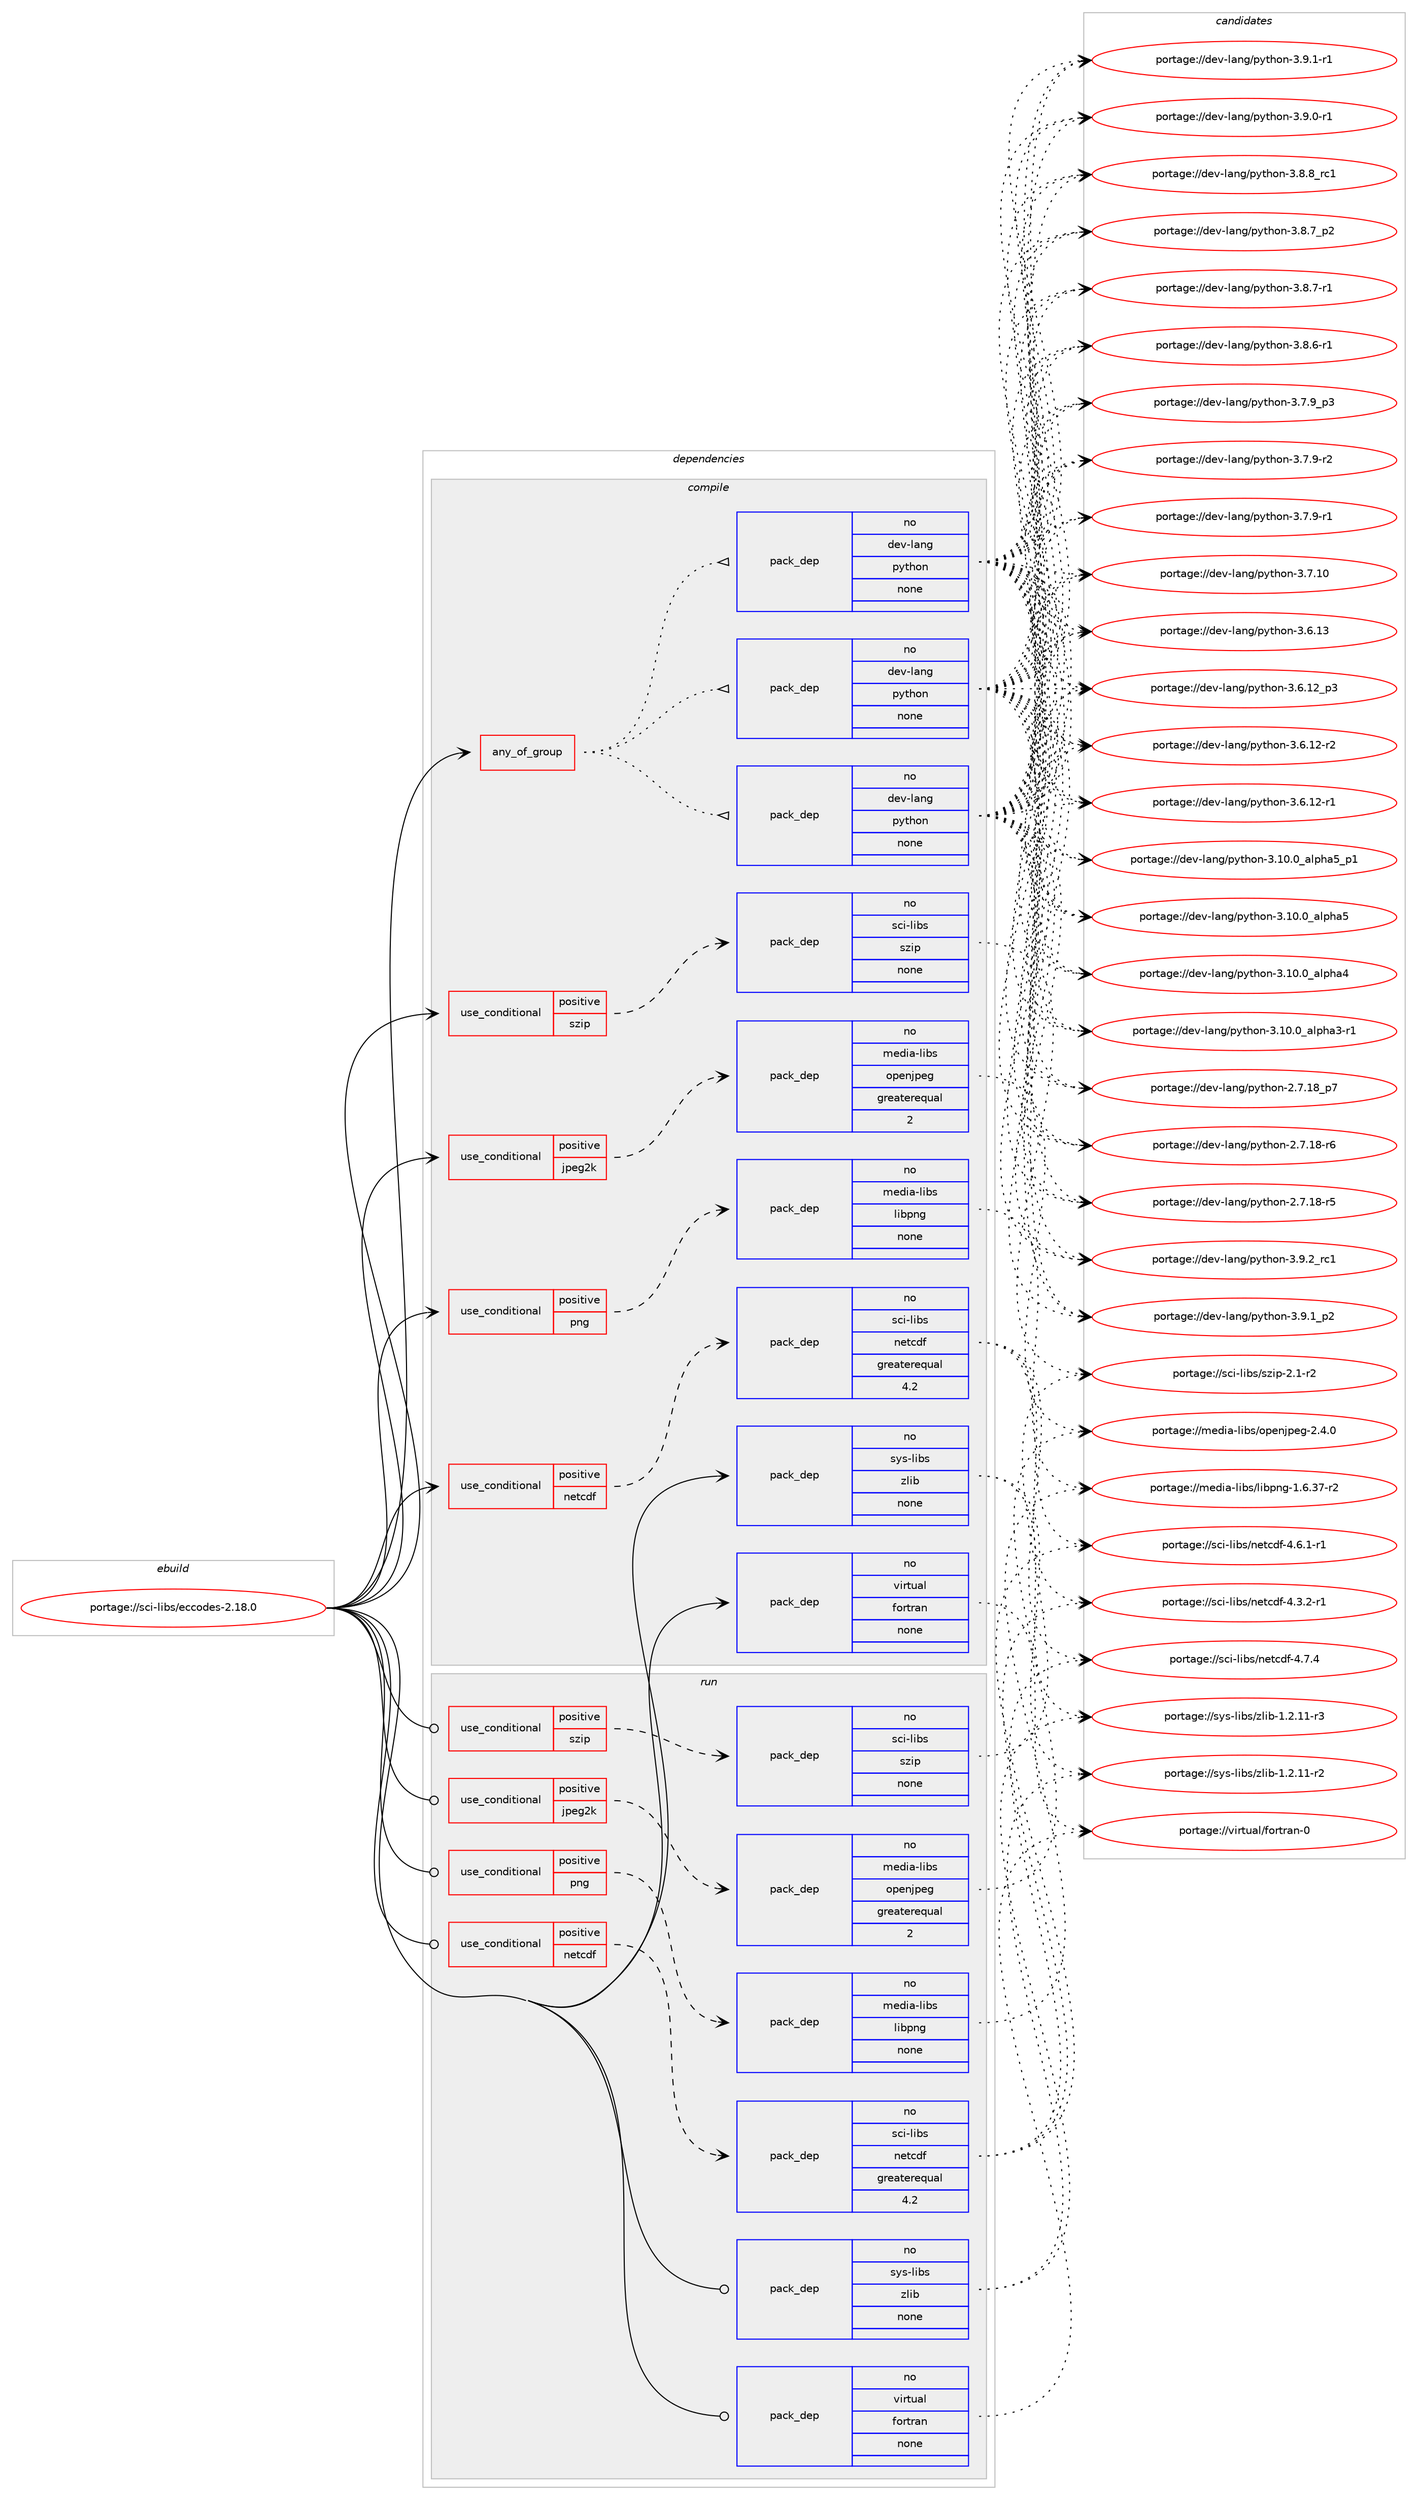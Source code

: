 digraph prolog {

# *************
# Graph options
# *************

newrank=true;
concentrate=true;
compound=true;
graph [rankdir=LR,fontname=Helvetica,fontsize=10,ranksep=1.5];#, ranksep=2.5, nodesep=0.2];
edge  [arrowhead=vee];
node  [fontname=Helvetica,fontsize=10];

# **********
# The ebuild
# **********

subgraph cluster_leftcol {
color=gray;
rank=same;
label=<<i>ebuild</i>>;
id [label="portage://sci-libs/eccodes-2.18.0", color=red, width=4, href="../sci-libs/eccodes-2.18.0.svg"];
}

# ****************
# The dependencies
# ****************

subgraph cluster_midcol {
color=gray;
label=<<i>dependencies</i>>;
subgraph cluster_compile {
fillcolor="#eeeeee";
style=filled;
label=<<i>compile</i>>;
subgraph any75 {
dependency8705 [label=<<TABLE BORDER="0" CELLBORDER="1" CELLSPACING="0" CELLPADDING="4"><TR><TD CELLPADDING="10">any_of_group</TD></TR></TABLE>>, shape=none, color=red];subgraph pack6094 {
dependency8706 [label=<<TABLE BORDER="0" CELLBORDER="1" CELLSPACING="0" CELLPADDING="4" WIDTH="220"><TR><TD ROWSPAN="6" CELLPADDING="30">pack_dep</TD></TR><TR><TD WIDTH="110">no</TD></TR><TR><TD>dev-lang</TD></TR><TR><TD>python</TD></TR><TR><TD>none</TD></TR><TR><TD></TD></TR></TABLE>>, shape=none, color=blue];
}
dependency8705:e -> dependency8706:w [weight=20,style="dotted",arrowhead="oinv"];
subgraph pack6095 {
dependency8707 [label=<<TABLE BORDER="0" CELLBORDER="1" CELLSPACING="0" CELLPADDING="4" WIDTH="220"><TR><TD ROWSPAN="6" CELLPADDING="30">pack_dep</TD></TR><TR><TD WIDTH="110">no</TD></TR><TR><TD>dev-lang</TD></TR><TR><TD>python</TD></TR><TR><TD>none</TD></TR><TR><TD></TD></TR></TABLE>>, shape=none, color=blue];
}
dependency8705:e -> dependency8707:w [weight=20,style="dotted",arrowhead="oinv"];
subgraph pack6096 {
dependency8708 [label=<<TABLE BORDER="0" CELLBORDER="1" CELLSPACING="0" CELLPADDING="4" WIDTH="220"><TR><TD ROWSPAN="6" CELLPADDING="30">pack_dep</TD></TR><TR><TD WIDTH="110">no</TD></TR><TR><TD>dev-lang</TD></TR><TR><TD>python</TD></TR><TR><TD>none</TD></TR><TR><TD></TD></TR></TABLE>>, shape=none, color=blue];
}
dependency8705:e -> dependency8708:w [weight=20,style="dotted",arrowhead="oinv"];
}
id:e -> dependency8705:w [weight=20,style="solid",arrowhead="vee"];
subgraph cond2527 {
dependency8709 [label=<<TABLE BORDER="0" CELLBORDER="1" CELLSPACING="0" CELLPADDING="4"><TR><TD ROWSPAN="3" CELLPADDING="10">use_conditional</TD></TR><TR><TD>positive</TD></TR><TR><TD>jpeg2k</TD></TR></TABLE>>, shape=none, color=red];
subgraph pack6097 {
dependency8710 [label=<<TABLE BORDER="0" CELLBORDER="1" CELLSPACING="0" CELLPADDING="4" WIDTH="220"><TR><TD ROWSPAN="6" CELLPADDING="30">pack_dep</TD></TR><TR><TD WIDTH="110">no</TD></TR><TR><TD>media-libs</TD></TR><TR><TD>openjpeg</TD></TR><TR><TD>greaterequal</TD></TR><TR><TD>2</TD></TR></TABLE>>, shape=none, color=blue];
}
dependency8709:e -> dependency8710:w [weight=20,style="dashed",arrowhead="vee"];
}
id:e -> dependency8709:w [weight=20,style="solid",arrowhead="vee"];
subgraph cond2528 {
dependency8711 [label=<<TABLE BORDER="0" CELLBORDER="1" CELLSPACING="0" CELLPADDING="4"><TR><TD ROWSPAN="3" CELLPADDING="10">use_conditional</TD></TR><TR><TD>positive</TD></TR><TR><TD>netcdf</TD></TR></TABLE>>, shape=none, color=red];
subgraph pack6098 {
dependency8712 [label=<<TABLE BORDER="0" CELLBORDER="1" CELLSPACING="0" CELLPADDING="4" WIDTH="220"><TR><TD ROWSPAN="6" CELLPADDING="30">pack_dep</TD></TR><TR><TD WIDTH="110">no</TD></TR><TR><TD>sci-libs</TD></TR><TR><TD>netcdf</TD></TR><TR><TD>greaterequal</TD></TR><TR><TD>4.2</TD></TR></TABLE>>, shape=none, color=blue];
}
dependency8711:e -> dependency8712:w [weight=20,style="dashed",arrowhead="vee"];
}
id:e -> dependency8711:w [weight=20,style="solid",arrowhead="vee"];
subgraph cond2529 {
dependency8713 [label=<<TABLE BORDER="0" CELLBORDER="1" CELLSPACING="0" CELLPADDING="4"><TR><TD ROWSPAN="3" CELLPADDING="10">use_conditional</TD></TR><TR><TD>positive</TD></TR><TR><TD>png</TD></TR></TABLE>>, shape=none, color=red];
subgraph pack6099 {
dependency8714 [label=<<TABLE BORDER="0" CELLBORDER="1" CELLSPACING="0" CELLPADDING="4" WIDTH="220"><TR><TD ROWSPAN="6" CELLPADDING="30">pack_dep</TD></TR><TR><TD WIDTH="110">no</TD></TR><TR><TD>media-libs</TD></TR><TR><TD>libpng</TD></TR><TR><TD>none</TD></TR><TR><TD></TD></TR></TABLE>>, shape=none, color=blue];
}
dependency8713:e -> dependency8714:w [weight=20,style="dashed",arrowhead="vee"];
}
id:e -> dependency8713:w [weight=20,style="solid",arrowhead="vee"];
subgraph cond2530 {
dependency8715 [label=<<TABLE BORDER="0" CELLBORDER="1" CELLSPACING="0" CELLPADDING="4"><TR><TD ROWSPAN="3" CELLPADDING="10">use_conditional</TD></TR><TR><TD>positive</TD></TR><TR><TD>szip</TD></TR></TABLE>>, shape=none, color=red];
subgraph pack6100 {
dependency8716 [label=<<TABLE BORDER="0" CELLBORDER="1" CELLSPACING="0" CELLPADDING="4" WIDTH="220"><TR><TD ROWSPAN="6" CELLPADDING="30">pack_dep</TD></TR><TR><TD WIDTH="110">no</TD></TR><TR><TD>sci-libs</TD></TR><TR><TD>szip</TD></TR><TR><TD>none</TD></TR><TR><TD></TD></TR></TABLE>>, shape=none, color=blue];
}
dependency8715:e -> dependency8716:w [weight=20,style="dashed",arrowhead="vee"];
}
id:e -> dependency8715:w [weight=20,style="solid",arrowhead="vee"];
subgraph pack6101 {
dependency8717 [label=<<TABLE BORDER="0" CELLBORDER="1" CELLSPACING="0" CELLPADDING="4" WIDTH="220"><TR><TD ROWSPAN="6" CELLPADDING="30">pack_dep</TD></TR><TR><TD WIDTH="110">no</TD></TR><TR><TD>sys-libs</TD></TR><TR><TD>zlib</TD></TR><TR><TD>none</TD></TR><TR><TD></TD></TR></TABLE>>, shape=none, color=blue];
}
id:e -> dependency8717:w [weight=20,style="solid",arrowhead="vee"];
subgraph pack6102 {
dependency8718 [label=<<TABLE BORDER="0" CELLBORDER="1" CELLSPACING="0" CELLPADDING="4" WIDTH="220"><TR><TD ROWSPAN="6" CELLPADDING="30">pack_dep</TD></TR><TR><TD WIDTH="110">no</TD></TR><TR><TD>virtual</TD></TR><TR><TD>fortran</TD></TR><TR><TD>none</TD></TR><TR><TD></TD></TR></TABLE>>, shape=none, color=blue];
}
id:e -> dependency8718:w [weight=20,style="solid",arrowhead="vee"];
}
subgraph cluster_compileandrun {
fillcolor="#eeeeee";
style=filled;
label=<<i>compile and run</i>>;
}
subgraph cluster_run {
fillcolor="#eeeeee";
style=filled;
label=<<i>run</i>>;
subgraph cond2531 {
dependency8719 [label=<<TABLE BORDER="0" CELLBORDER="1" CELLSPACING="0" CELLPADDING="4"><TR><TD ROWSPAN="3" CELLPADDING="10">use_conditional</TD></TR><TR><TD>positive</TD></TR><TR><TD>jpeg2k</TD></TR></TABLE>>, shape=none, color=red];
subgraph pack6103 {
dependency8720 [label=<<TABLE BORDER="0" CELLBORDER="1" CELLSPACING="0" CELLPADDING="4" WIDTH="220"><TR><TD ROWSPAN="6" CELLPADDING="30">pack_dep</TD></TR><TR><TD WIDTH="110">no</TD></TR><TR><TD>media-libs</TD></TR><TR><TD>openjpeg</TD></TR><TR><TD>greaterequal</TD></TR><TR><TD>2</TD></TR></TABLE>>, shape=none, color=blue];
}
dependency8719:e -> dependency8720:w [weight=20,style="dashed",arrowhead="vee"];
}
id:e -> dependency8719:w [weight=20,style="solid",arrowhead="odot"];
subgraph cond2532 {
dependency8721 [label=<<TABLE BORDER="0" CELLBORDER="1" CELLSPACING="0" CELLPADDING="4"><TR><TD ROWSPAN="3" CELLPADDING="10">use_conditional</TD></TR><TR><TD>positive</TD></TR><TR><TD>netcdf</TD></TR></TABLE>>, shape=none, color=red];
subgraph pack6104 {
dependency8722 [label=<<TABLE BORDER="0" CELLBORDER="1" CELLSPACING="0" CELLPADDING="4" WIDTH="220"><TR><TD ROWSPAN="6" CELLPADDING="30">pack_dep</TD></TR><TR><TD WIDTH="110">no</TD></TR><TR><TD>sci-libs</TD></TR><TR><TD>netcdf</TD></TR><TR><TD>greaterequal</TD></TR><TR><TD>4.2</TD></TR></TABLE>>, shape=none, color=blue];
}
dependency8721:e -> dependency8722:w [weight=20,style="dashed",arrowhead="vee"];
}
id:e -> dependency8721:w [weight=20,style="solid",arrowhead="odot"];
subgraph cond2533 {
dependency8723 [label=<<TABLE BORDER="0" CELLBORDER="1" CELLSPACING="0" CELLPADDING="4"><TR><TD ROWSPAN="3" CELLPADDING="10">use_conditional</TD></TR><TR><TD>positive</TD></TR><TR><TD>png</TD></TR></TABLE>>, shape=none, color=red];
subgraph pack6105 {
dependency8724 [label=<<TABLE BORDER="0" CELLBORDER="1" CELLSPACING="0" CELLPADDING="4" WIDTH="220"><TR><TD ROWSPAN="6" CELLPADDING="30">pack_dep</TD></TR><TR><TD WIDTH="110">no</TD></TR><TR><TD>media-libs</TD></TR><TR><TD>libpng</TD></TR><TR><TD>none</TD></TR><TR><TD></TD></TR></TABLE>>, shape=none, color=blue];
}
dependency8723:e -> dependency8724:w [weight=20,style="dashed",arrowhead="vee"];
}
id:e -> dependency8723:w [weight=20,style="solid",arrowhead="odot"];
subgraph cond2534 {
dependency8725 [label=<<TABLE BORDER="0" CELLBORDER="1" CELLSPACING="0" CELLPADDING="4"><TR><TD ROWSPAN="3" CELLPADDING="10">use_conditional</TD></TR><TR><TD>positive</TD></TR><TR><TD>szip</TD></TR></TABLE>>, shape=none, color=red];
subgraph pack6106 {
dependency8726 [label=<<TABLE BORDER="0" CELLBORDER="1" CELLSPACING="0" CELLPADDING="4" WIDTH="220"><TR><TD ROWSPAN="6" CELLPADDING="30">pack_dep</TD></TR><TR><TD WIDTH="110">no</TD></TR><TR><TD>sci-libs</TD></TR><TR><TD>szip</TD></TR><TR><TD>none</TD></TR><TR><TD></TD></TR></TABLE>>, shape=none, color=blue];
}
dependency8725:e -> dependency8726:w [weight=20,style="dashed",arrowhead="vee"];
}
id:e -> dependency8725:w [weight=20,style="solid",arrowhead="odot"];
subgraph pack6107 {
dependency8727 [label=<<TABLE BORDER="0" CELLBORDER="1" CELLSPACING="0" CELLPADDING="4" WIDTH="220"><TR><TD ROWSPAN="6" CELLPADDING="30">pack_dep</TD></TR><TR><TD WIDTH="110">no</TD></TR><TR><TD>sys-libs</TD></TR><TR><TD>zlib</TD></TR><TR><TD>none</TD></TR><TR><TD></TD></TR></TABLE>>, shape=none, color=blue];
}
id:e -> dependency8727:w [weight=20,style="solid",arrowhead="odot"];
subgraph pack6108 {
dependency8728 [label=<<TABLE BORDER="0" CELLBORDER="1" CELLSPACING="0" CELLPADDING="4" WIDTH="220"><TR><TD ROWSPAN="6" CELLPADDING="30">pack_dep</TD></TR><TR><TD WIDTH="110">no</TD></TR><TR><TD>virtual</TD></TR><TR><TD>fortran</TD></TR><TR><TD>none</TD></TR><TR><TD></TD></TR></TABLE>>, shape=none, color=blue];
}
id:e -> dependency8728:w [weight=20,style="solid",arrowhead="odot"];
}
}

# **************
# The candidates
# **************

subgraph cluster_choices {
rank=same;
color=gray;
label=<<i>candidates</i>>;

subgraph choice6094 {
color=black;
nodesep=1;
choice100101118451089711010347112121116104111110455146574650951149949 [label="portage://dev-lang/python-3.9.2_rc1", color=red, width=4,href="../dev-lang/python-3.9.2_rc1.svg"];
choice1001011184510897110103471121211161041111104551465746499511250 [label="portage://dev-lang/python-3.9.1_p2", color=red, width=4,href="../dev-lang/python-3.9.1_p2.svg"];
choice1001011184510897110103471121211161041111104551465746494511449 [label="portage://dev-lang/python-3.9.1-r1", color=red, width=4,href="../dev-lang/python-3.9.1-r1.svg"];
choice1001011184510897110103471121211161041111104551465746484511449 [label="portage://dev-lang/python-3.9.0-r1", color=red, width=4,href="../dev-lang/python-3.9.0-r1.svg"];
choice100101118451089711010347112121116104111110455146564656951149949 [label="portage://dev-lang/python-3.8.8_rc1", color=red, width=4,href="../dev-lang/python-3.8.8_rc1.svg"];
choice1001011184510897110103471121211161041111104551465646559511250 [label="portage://dev-lang/python-3.8.7_p2", color=red, width=4,href="../dev-lang/python-3.8.7_p2.svg"];
choice1001011184510897110103471121211161041111104551465646554511449 [label="portage://dev-lang/python-3.8.7-r1", color=red, width=4,href="../dev-lang/python-3.8.7-r1.svg"];
choice1001011184510897110103471121211161041111104551465646544511449 [label="portage://dev-lang/python-3.8.6-r1", color=red, width=4,href="../dev-lang/python-3.8.6-r1.svg"];
choice1001011184510897110103471121211161041111104551465546579511251 [label="portage://dev-lang/python-3.7.9_p3", color=red, width=4,href="../dev-lang/python-3.7.9_p3.svg"];
choice1001011184510897110103471121211161041111104551465546574511450 [label="portage://dev-lang/python-3.7.9-r2", color=red, width=4,href="../dev-lang/python-3.7.9-r2.svg"];
choice1001011184510897110103471121211161041111104551465546574511449 [label="portage://dev-lang/python-3.7.9-r1", color=red, width=4,href="../dev-lang/python-3.7.9-r1.svg"];
choice10010111845108971101034711212111610411111045514655464948 [label="portage://dev-lang/python-3.7.10", color=red, width=4,href="../dev-lang/python-3.7.10.svg"];
choice10010111845108971101034711212111610411111045514654464951 [label="portage://dev-lang/python-3.6.13", color=red, width=4,href="../dev-lang/python-3.6.13.svg"];
choice100101118451089711010347112121116104111110455146544649509511251 [label="portage://dev-lang/python-3.6.12_p3", color=red, width=4,href="../dev-lang/python-3.6.12_p3.svg"];
choice100101118451089711010347112121116104111110455146544649504511450 [label="portage://dev-lang/python-3.6.12-r2", color=red, width=4,href="../dev-lang/python-3.6.12-r2.svg"];
choice100101118451089711010347112121116104111110455146544649504511449 [label="portage://dev-lang/python-3.6.12-r1", color=red, width=4,href="../dev-lang/python-3.6.12-r1.svg"];
choice10010111845108971101034711212111610411111045514649484648959710811210497539511249 [label="portage://dev-lang/python-3.10.0_alpha5_p1", color=red, width=4,href="../dev-lang/python-3.10.0_alpha5_p1.svg"];
choice1001011184510897110103471121211161041111104551464948464895971081121049753 [label="portage://dev-lang/python-3.10.0_alpha5", color=red, width=4,href="../dev-lang/python-3.10.0_alpha5.svg"];
choice1001011184510897110103471121211161041111104551464948464895971081121049752 [label="portage://dev-lang/python-3.10.0_alpha4", color=red, width=4,href="../dev-lang/python-3.10.0_alpha4.svg"];
choice10010111845108971101034711212111610411111045514649484648959710811210497514511449 [label="portage://dev-lang/python-3.10.0_alpha3-r1", color=red, width=4,href="../dev-lang/python-3.10.0_alpha3-r1.svg"];
choice100101118451089711010347112121116104111110455046554649569511255 [label="portage://dev-lang/python-2.7.18_p7", color=red, width=4,href="../dev-lang/python-2.7.18_p7.svg"];
choice100101118451089711010347112121116104111110455046554649564511454 [label="portage://dev-lang/python-2.7.18-r6", color=red, width=4,href="../dev-lang/python-2.7.18-r6.svg"];
choice100101118451089711010347112121116104111110455046554649564511453 [label="portage://dev-lang/python-2.7.18-r5", color=red, width=4,href="../dev-lang/python-2.7.18-r5.svg"];
dependency8706:e -> choice100101118451089711010347112121116104111110455146574650951149949:w [style=dotted,weight="100"];
dependency8706:e -> choice1001011184510897110103471121211161041111104551465746499511250:w [style=dotted,weight="100"];
dependency8706:e -> choice1001011184510897110103471121211161041111104551465746494511449:w [style=dotted,weight="100"];
dependency8706:e -> choice1001011184510897110103471121211161041111104551465746484511449:w [style=dotted,weight="100"];
dependency8706:e -> choice100101118451089711010347112121116104111110455146564656951149949:w [style=dotted,weight="100"];
dependency8706:e -> choice1001011184510897110103471121211161041111104551465646559511250:w [style=dotted,weight="100"];
dependency8706:e -> choice1001011184510897110103471121211161041111104551465646554511449:w [style=dotted,weight="100"];
dependency8706:e -> choice1001011184510897110103471121211161041111104551465646544511449:w [style=dotted,weight="100"];
dependency8706:e -> choice1001011184510897110103471121211161041111104551465546579511251:w [style=dotted,weight="100"];
dependency8706:e -> choice1001011184510897110103471121211161041111104551465546574511450:w [style=dotted,weight="100"];
dependency8706:e -> choice1001011184510897110103471121211161041111104551465546574511449:w [style=dotted,weight="100"];
dependency8706:e -> choice10010111845108971101034711212111610411111045514655464948:w [style=dotted,weight="100"];
dependency8706:e -> choice10010111845108971101034711212111610411111045514654464951:w [style=dotted,weight="100"];
dependency8706:e -> choice100101118451089711010347112121116104111110455146544649509511251:w [style=dotted,weight="100"];
dependency8706:e -> choice100101118451089711010347112121116104111110455146544649504511450:w [style=dotted,weight="100"];
dependency8706:e -> choice100101118451089711010347112121116104111110455146544649504511449:w [style=dotted,weight="100"];
dependency8706:e -> choice10010111845108971101034711212111610411111045514649484648959710811210497539511249:w [style=dotted,weight="100"];
dependency8706:e -> choice1001011184510897110103471121211161041111104551464948464895971081121049753:w [style=dotted,weight="100"];
dependency8706:e -> choice1001011184510897110103471121211161041111104551464948464895971081121049752:w [style=dotted,weight="100"];
dependency8706:e -> choice10010111845108971101034711212111610411111045514649484648959710811210497514511449:w [style=dotted,weight="100"];
dependency8706:e -> choice100101118451089711010347112121116104111110455046554649569511255:w [style=dotted,weight="100"];
dependency8706:e -> choice100101118451089711010347112121116104111110455046554649564511454:w [style=dotted,weight="100"];
dependency8706:e -> choice100101118451089711010347112121116104111110455046554649564511453:w [style=dotted,weight="100"];
}
subgraph choice6095 {
color=black;
nodesep=1;
choice100101118451089711010347112121116104111110455146574650951149949 [label="portage://dev-lang/python-3.9.2_rc1", color=red, width=4,href="../dev-lang/python-3.9.2_rc1.svg"];
choice1001011184510897110103471121211161041111104551465746499511250 [label="portage://dev-lang/python-3.9.1_p2", color=red, width=4,href="../dev-lang/python-3.9.1_p2.svg"];
choice1001011184510897110103471121211161041111104551465746494511449 [label="portage://dev-lang/python-3.9.1-r1", color=red, width=4,href="../dev-lang/python-3.9.1-r1.svg"];
choice1001011184510897110103471121211161041111104551465746484511449 [label="portage://dev-lang/python-3.9.0-r1", color=red, width=4,href="../dev-lang/python-3.9.0-r1.svg"];
choice100101118451089711010347112121116104111110455146564656951149949 [label="portage://dev-lang/python-3.8.8_rc1", color=red, width=4,href="../dev-lang/python-3.8.8_rc1.svg"];
choice1001011184510897110103471121211161041111104551465646559511250 [label="portage://dev-lang/python-3.8.7_p2", color=red, width=4,href="../dev-lang/python-3.8.7_p2.svg"];
choice1001011184510897110103471121211161041111104551465646554511449 [label="portage://dev-lang/python-3.8.7-r1", color=red, width=4,href="../dev-lang/python-3.8.7-r1.svg"];
choice1001011184510897110103471121211161041111104551465646544511449 [label="portage://dev-lang/python-3.8.6-r1", color=red, width=4,href="../dev-lang/python-3.8.6-r1.svg"];
choice1001011184510897110103471121211161041111104551465546579511251 [label="portage://dev-lang/python-3.7.9_p3", color=red, width=4,href="../dev-lang/python-3.7.9_p3.svg"];
choice1001011184510897110103471121211161041111104551465546574511450 [label="portage://dev-lang/python-3.7.9-r2", color=red, width=4,href="../dev-lang/python-3.7.9-r2.svg"];
choice1001011184510897110103471121211161041111104551465546574511449 [label="portage://dev-lang/python-3.7.9-r1", color=red, width=4,href="../dev-lang/python-3.7.9-r1.svg"];
choice10010111845108971101034711212111610411111045514655464948 [label="portage://dev-lang/python-3.7.10", color=red, width=4,href="../dev-lang/python-3.7.10.svg"];
choice10010111845108971101034711212111610411111045514654464951 [label="portage://dev-lang/python-3.6.13", color=red, width=4,href="../dev-lang/python-3.6.13.svg"];
choice100101118451089711010347112121116104111110455146544649509511251 [label="portage://dev-lang/python-3.6.12_p3", color=red, width=4,href="../dev-lang/python-3.6.12_p3.svg"];
choice100101118451089711010347112121116104111110455146544649504511450 [label="portage://dev-lang/python-3.6.12-r2", color=red, width=4,href="../dev-lang/python-3.6.12-r2.svg"];
choice100101118451089711010347112121116104111110455146544649504511449 [label="portage://dev-lang/python-3.6.12-r1", color=red, width=4,href="../dev-lang/python-3.6.12-r1.svg"];
choice10010111845108971101034711212111610411111045514649484648959710811210497539511249 [label="portage://dev-lang/python-3.10.0_alpha5_p1", color=red, width=4,href="../dev-lang/python-3.10.0_alpha5_p1.svg"];
choice1001011184510897110103471121211161041111104551464948464895971081121049753 [label="portage://dev-lang/python-3.10.0_alpha5", color=red, width=4,href="../dev-lang/python-3.10.0_alpha5.svg"];
choice1001011184510897110103471121211161041111104551464948464895971081121049752 [label="portage://dev-lang/python-3.10.0_alpha4", color=red, width=4,href="../dev-lang/python-3.10.0_alpha4.svg"];
choice10010111845108971101034711212111610411111045514649484648959710811210497514511449 [label="portage://dev-lang/python-3.10.0_alpha3-r1", color=red, width=4,href="../dev-lang/python-3.10.0_alpha3-r1.svg"];
choice100101118451089711010347112121116104111110455046554649569511255 [label="portage://dev-lang/python-2.7.18_p7", color=red, width=4,href="../dev-lang/python-2.7.18_p7.svg"];
choice100101118451089711010347112121116104111110455046554649564511454 [label="portage://dev-lang/python-2.7.18-r6", color=red, width=4,href="../dev-lang/python-2.7.18-r6.svg"];
choice100101118451089711010347112121116104111110455046554649564511453 [label="portage://dev-lang/python-2.7.18-r5", color=red, width=4,href="../dev-lang/python-2.7.18-r5.svg"];
dependency8707:e -> choice100101118451089711010347112121116104111110455146574650951149949:w [style=dotted,weight="100"];
dependency8707:e -> choice1001011184510897110103471121211161041111104551465746499511250:w [style=dotted,weight="100"];
dependency8707:e -> choice1001011184510897110103471121211161041111104551465746494511449:w [style=dotted,weight="100"];
dependency8707:e -> choice1001011184510897110103471121211161041111104551465746484511449:w [style=dotted,weight="100"];
dependency8707:e -> choice100101118451089711010347112121116104111110455146564656951149949:w [style=dotted,weight="100"];
dependency8707:e -> choice1001011184510897110103471121211161041111104551465646559511250:w [style=dotted,weight="100"];
dependency8707:e -> choice1001011184510897110103471121211161041111104551465646554511449:w [style=dotted,weight="100"];
dependency8707:e -> choice1001011184510897110103471121211161041111104551465646544511449:w [style=dotted,weight="100"];
dependency8707:e -> choice1001011184510897110103471121211161041111104551465546579511251:w [style=dotted,weight="100"];
dependency8707:e -> choice1001011184510897110103471121211161041111104551465546574511450:w [style=dotted,weight="100"];
dependency8707:e -> choice1001011184510897110103471121211161041111104551465546574511449:w [style=dotted,weight="100"];
dependency8707:e -> choice10010111845108971101034711212111610411111045514655464948:w [style=dotted,weight="100"];
dependency8707:e -> choice10010111845108971101034711212111610411111045514654464951:w [style=dotted,weight="100"];
dependency8707:e -> choice100101118451089711010347112121116104111110455146544649509511251:w [style=dotted,weight="100"];
dependency8707:e -> choice100101118451089711010347112121116104111110455146544649504511450:w [style=dotted,weight="100"];
dependency8707:e -> choice100101118451089711010347112121116104111110455146544649504511449:w [style=dotted,weight="100"];
dependency8707:e -> choice10010111845108971101034711212111610411111045514649484648959710811210497539511249:w [style=dotted,weight="100"];
dependency8707:e -> choice1001011184510897110103471121211161041111104551464948464895971081121049753:w [style=dotted,weight="100"];
dependency8707:e -> choice1001011184510897110103471121211161041111104551464948464895971081121049752:w [style=dotted,weight="100"];
dependency8707:e -> choice10010111845108971101034711212111610411111045514649484648959710811210497514511449:w [style=dotted,weight="100"];
dependency8707:e -> choice100101118451089711010347112121116104111110455046554649569511255:w [style=dotted,weight="100"];
dependency8707:e -> choice100101118451089711010347112121116104111110455046554649564511454:w [style=dotted,weight="100"];
dependency8707:e -> choice100101118451089711010347112121116104111110455046554649564511453:w [style=dotted,weight="100"];
}
subgraph choice6096 {
color=black;
nodesep=1;
choice100101118451089711010347112121116104111110455146574650951149949 [label="portage://dev-lang/python-3.9.2_rc1", color=red, width=4,href="../dev-lang/python-3.9.2_rc1.svg"];
choice1001011184510897110103471121211161041111104551465746499511250 [label="portage://dev-lang/python-3.9.1_p2", color=red, width=4,href="../dev-lang/python-3.9.1_p2.svg"];
choice1001011184510897110103471121211161041111104551465746494511449 [label="portage://dev-lang/python-3.9.1-r1", color=red, width=4,href="../dev-lang/python-3.9.1-r1.svg"];
choice1001011184510897110103471121211161041111104551465746484511449 [label="portage://dev-lang/python-3.9.0-r1", color=red, width=4,href="../dev-lang/python-3.9.0-r1.svg"];
choice100101118451089711010347112121116104111110455146564656951149949 [label="portage://dev-lang/python-3.8.8_rc1", color=red, width=4,href="../dev-lang/python-3.8.8_rc1.svg"];
choice1001011184510897110103471121211161041111104551465646559511250 [label="portage://dev-lang/python-3.8.7_p2", color=red, width=4,href="../dev-lang/python-3.8.7_p2.svg"];
choice1001011184510897110103471121211161041111104551465646554511449 [label="portage://dev-lang/python-3.8.7-r1", color=red, width=4,href="../dev-lang/python-3.8.7-r1.svg"];
choice1001011184510897110103471121211161041111104551465646544511449 [label="portage://dev-lang/python-3.8.6-r1", color=red, width=4,href="../dev-lang/python-3.8.6-r1.svg"];
choice1001011184510897110103471121211161041111104551465546579511251 [label="portage://dev-lang/python-3.7.9_p3", color=red, width=4,href="../dev-lang/python-3.7.9_p3.svg"];
choice1001011184510897110103471121211161041111104551465546574511450 [label="portage://dev-lang/python-3.7.9-r2", color=red, width=4,href="../dev-lang/python-3.7.9-r2.svg"];
choice1001011184510897110103471121211161041111104551465546574511449 [label="portage://dev-lang/python-3.7.9-r1", color=red, width=4,href="../dev-lang/python-3.7.9-r1.svg"];
choice10010111845108971101034711212111610411111045514655464948 [label="portage://dev-lang/python-3.7.10", color=red, width=4,href="../dev-lang/python-3.7.10.svg"];
choice10010111845108971101034711212111610411111045514654464951 [label="portage://dev-lang/python-3.6.13", color=red, width=4,href="../dev-lang/python-3.6.13.svg"];
choice100101118451089711010347112121116104111110455146544649509511251 [label="portage://dev-lang/python-3.6.12_p3", color=red, width=4,href="../dev-lang/python-3.6.12_p3.svg"];
choice100101118451089711010347112121116104111110455146544649504511450 [label="portage://dev-lang/python-3.6.12-r2", color=red, width=4,href="../dev-lang/python-3.6.12-r2.svg"];
choice100101118451089711010347112121116104111110455146544649504511449 [label="portage://dev-lang/python-3.6.12-r1", color=red, width=4,href="../dev-lang/python-3.6.12-r1.svg"];
choice10010111845108971101034711212111610411111045514649484648959710811210497539511249 [label="portage://dev-lang/python-3.10.0_alpha5_p1", color=red, width=4,href="../dev-lang/python-3.10.0_alpha5_p1.svg"];
choice1001011184510897110103471121211161041111104551464948464895971081121049753 [label="portage://dev-lang/python-3.10.0_alpha5", color=red, width=4,href="../dev-lang/python-3.10.0_alpha5.svg"];
choice1001011184510897110103471121211161041111104551464948464895971081121049752 [label="portage://dev-lang/python-3.10.0_alpha4", color=red, width=4,href="../dev-lang/python-3.10.0_alpha4.svg"];
choice10010111845108971101034711212111610411111045514649484648959710811210497514511449 [label="portage://dev-lang/python-3.10.0_alpha3-r1", color=red, width=4,href="../dev-lang/python-3.10.0_alpha3-r1.svg"];
choice100101118451089711010347112121116104111110455046554649569511255 [label="portage://dev-lang/python-2.7.18_p7", color=red, width=4,href="../dev-lang/python-2.7.18_p7.svg"];
choice100101118451089711010347112121116104111110455046554649564511454 [label="portage://dev-lang/python-2.7.18-r6", color=red, width=4,href="../dev-lang/python-2.7.18-r6.svg"];
choice100101118451089711010347112121116104111110455046554649564511453 [label="portage://dev-lang/python-2.7.18-r5", color=red, width=4,href="../dev-lang/python-2.7.18-r5.svg"];
dependency8708:e -> choice100101118451089711010347112121116104111110455146574650951149949:w [style=dotted,weight="100"];
dependency8708:e -> choice1001011184510897110103471121211161041111104551465746499511250:w [style=dotted,weight="100"];
dependency8708:e -> choice1001011184510897110103471121211161041111104551465746494511449:w [style=dotted,weight="100"];
dependency8708:e -> choice1001011184510897110103471121211161041111104551465746484511449:w [style=dotted,weight="100"];
dependency8708:e -> choice100101118451089711010347112121116104111110455146564656951149949:w [style=dotted,weight="100"];
dependency8708:e -> choice1001011184510897110103471121211161041111104551465646559511250:w [style=dotted,weight="100"];
dependency8708:e -> choice1001011184510897110103471121211161041111104551465646554511449:w [style=dotted,weight="100"];
dependency8708:e -> choice1001011184510897110103471121211161041111104551465646544511449:w [style=dotted,weight="100"];
dependency8708:e -> choice1001011184510897110103471121211161041111104551465546579511251:w [style=dotted,weight="100"];
dependency8708:e -> choice1001011184510897110103471121211161041111104551465546574511450:w [style=dotted,weight="100"];
dependency8708:e -> choice1001011184510897110103471121211161041111104551465546574511449:w [style=dotted,weight="100"];
dependency8708:e -> choice10010111845108971101034711212111610411111045514655464948:w [style=dotted,weight="100"];
dependency8708:e -> choice10010111845108971101034711212111610411111045514654464951:w [style=dotted,weight="100"];
dependency8708:e -> choice100101118451089711010347112121116104111110455146544649509511251:w [style=dotted,weight="100"];
dependency8708:e -> choice100101118451089711010347112121116104111110455146544649504511450:w [style=dotted,weight="100"];
dependency8708:e -> choice100101118451089711010347112121116104111110455146544649504511449:w [style=dotted,weight="100"];
dependency8708:e -> choice10010111845108971101034711212111610411111045514649484648959710811210497539511249:w [style=dotted,weight="100"];
dependency8708:e -> choice1001011184510897110103471121211161041111104551464948464895971081121049753:w [style=dotted,weight="100"];
dependency8708:e -> choice1001011184510897110103471121211161041111104551464948464895971081121049752:w [style=dotted,weight="100"];
dependency8708:e -> choice10010111845108971101034711212111610411111045514649484648959710811210497514511449:w [style=dotted,weight="100"];
dependency8708:e -> choice100101118451089711010347112121116104111110455046554649569511255:w [style=dotted,weight="100"];
dependency8708:e -> choice100101118451089711010347112121116104111110455046554649564511454:w [style=dotted,weight="100"];
dependency8708:e -> choice100101118451089711010347112121116104111110455046554649564511453:w [style=dotted,weight="100"];
}
subgraph choice6097 {
color=black;
nodesep=1;
choice10910110010597451081059811547111112101110106112101103455046524648 [label="portage://media-libs/openjpeg-2.4.0", color=red, width=4,href="../media-libs/openjpeg-2.4.0.svg"];
dependency8710:e -> choice10910110010597451081059811547111112101110106112101103455046524648:w [style=dotted,weight="100"];
}
subgraph choice6098 {
color=black;
nodesep=1;
choice1159910545108105981154711010111699100102455246554652 [label="portage://sci-libs/netcdf-4.7.4", color=red, width=4,href="../sci-libs/netcdf-4.7.4.svg"];
choice11599105451081059811547110101116991001024552465446494511449 [label="portage://sci-libs/netcdf-4.6.1-r1", color=red, width=4,href="../sci-libs/netcdf-4.6.1-r1.svg"];
choice11599105451081059811547110101116991001024552465146504511449 [label="portage://sci-libs/netcdf-4.3.2-r1", color=red, width=4,href="../sci-libs/netcdf-4.3.2-r1.svg"];
dependency8712:e -> choice1159910545108105981154711010111699100102455246554652:w [style=dotted,weight="100"];
dependency8712:e -> choice11599105451081059811547110101116991001024552465446494511449:w [style=dotted,weight="100"];
dependency8712:e -> choice11599105451081059811547110101116991001024552465146504511449:w [style=dotted,weight="100"];
}
subgraph choice6099 {
color=black;
nodesep=1;
choice1091011001059745108105981154710810598112110103454946544651554511450 [label="portage://media-libs/libpng-1.6.37-r2", color=red, width=4,href="../media-libs/libpng-1.6.37-r2.svg"];
dependency8714:e -> choice1091011001059745108105981154710810598112110103454946544651554511450:w [style=dotted,weight="100"];
}
subgraph choice6100 {
color=black;
nodesep=1;
choice11599105451081059811547115122105112455046494511450 [label="portage://sci-libs/szip-2.1-r2", color=red, width=4,href="../sci-libs/szip-2.1-r2.svg"];
dependency8716:e -> choice11599105451081059811547115122105112455046494511450:w [style=dotted,weight="100"];
}
subgraph choice6101 {
color=black;
nodesep=1;
choice11512111545108105981154712210810598454946504649494511451 [label="portage://sys-libs/zlib-1.2.11-r3", color=red, width=4,href="../sys-libs/zlib-1.2.11-r3.svg"];
choice11512111545108105981154712210810598454946504649494511450 [label="portage://sys-libs/zlib-1.2.11-r2", color=red, width=4,href="../sys-libs/zlib-1.2.11-r2.svg"];
dependency8717:e -> choice11512111545108105981154712210810598454946504649494511451:w [style=dotted,weight="100"];
dependency8717:e -> choice11512111545108105981154712210810598454946504649494511450:w [style=dotted,weight="100"];
}
subgraph choice6102 {
color=black;
nodesep=1;
choice1181051141161179710847102111114116114971104548 [label="portage://virtual/fortran-0", color=red, width=4,href="../virtual/fortran-0.svg"];
dependency8718:e -> choice1181051141161179710847102111114116114971104548:w [style=dotted,weight="100"];
}
subgraph choice6103 {
color=black;
nodesep=1;
choice10910110010597451081059811547111112101110106112101103455046524648 [label="portage://media-libs/openjpeg-2.4.0", color=red, width=4,href="../media-libs/openjpeg-2.4.0.svg"];
dependency8720:e -> choice10910110010597451081059811547111112101110106112101103455046524648:w [style=dotted,weight="100"];
}
subgraph choice6104 {
color=black;
nodesep=1;
choice1159910545108105981154711010111699100102455246554652 [label="portage://sci-libs/netcdf-4.7.4", color=red, width=4,href="../sci-libs/netcdf-4.7.4.svg"];
choice11599105451081059811547110101116991001024552465446494511449 [label="portage://sci-libs/netcdf-4.6.1-r1", color=red, width=4,href="../sci-libs/netcdf-4.6.1-r1.svg"];
choice11599105451081059811547110101116991001024552465146504511449 [label="portage://sci-libs/netcdf-4.3.2-r1", color=red, width=4,href="../sci-libs/netcdf-4.3.2-r1.svg"];
dependency8722:e -> choice1159910545108105981154711010111699100102455246554652:w [style=dotted,weight="100"];
dependency8722:e -> choice11599105451081059811547110101116991001024552465446494511449:w [style=dotted,weight="100"];
dependency8722:e -> choice11599105451081059811547110101116991001024552465146504511449:w [style=dotted,weight="100"];
}
subgraph choice6105 {
color=black;
nodesep=1;
choice1091011001059745108105981154710810598112110103454946544651554511450 [label="portage://media-libs/libpng-1.6.37-r2", color=red, width=4,href="../media-libs/libpng-1.6.37-r2.svg"];
dependency8724:e -> choice1091011001059745108105981154710810598112110103454946544651554511450:w [style=dotted,weight="100"];
}
subgraph choice6106 {
color=black;
nodesep=1;
choice11599105451081059811547115122105112455046494511450 [label="portage://sci-libs/szip-2.1-r2", color=red, width=4,href="../sci-libs/szip-2.1-r2.svg"];
dependency8726:e -> choice11599105451081059811547115122105112455046494511450:w [style=dotted,weight="100"];
}
subgraph choice6107 {
color=black;
nodesep=1;
choice11512111545108105981154712210810598454946504649494511451 [label="portage://sys-libs/zlib-1.2.11-r3", color=red, width=4,href="../sys-libs/zlib-1.2.11-r3.svg"];
choice11512111545108105981154712210810598454946504649494511450 [label="portage://sys-libs/zlib-1.2.11-r2", color=red, width=4,href="../sys-libs/zlib-1.2.11-r2.svg"];
dependency8727:e -> choice11512111545108105981154712210810598454946504649494511451:w [style=dotted,weight="100"];
dependency8727:e -> choice11512111545108105981154712210810598454946504649494511450:w [style=dotted,weight="100"];
}
subgraph choice6108 {
color=black;
nodesep=1;
choice1181051141161179710847102111114116114971104548 [label="portage://virtual/fortran-0", color=red, width=4,href="../virtual/fortran-0.svg"];
dependency8728:e -> choice1181051141161179710847102111114116114971104548:w [style=dotted,weight="100"];
}
}

}
